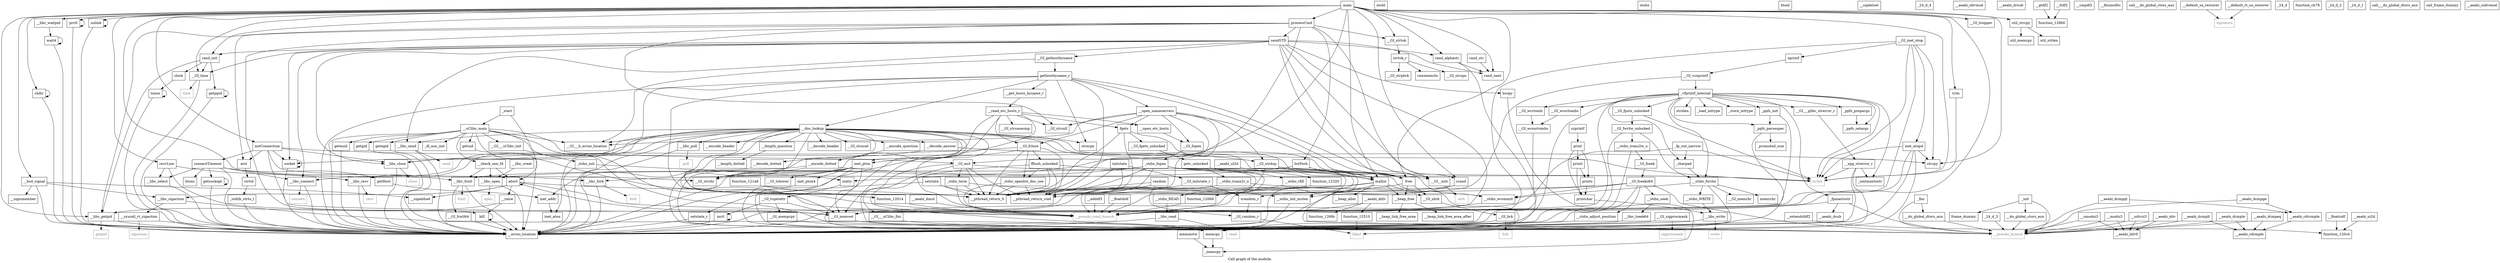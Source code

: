 digraph "Call graph of the module." {
  label="Call graph of the module.";
  node [shape=record];

  Node___libc_fcntl [label="{__libc_fcntl}"];
  Node___GI_fcntl64 [label="{__GI_fcntl64}"];
  Node___GI_random_r [label="{__GI_random_r}"];
  Node___libc_connect [label="{__libc_connect}"];
  Node_bcopy [label="{bcopy}"];
  Node_getsockopt [label="{getsockopt}"];
  Node___GI__exit [label="{__GI__exit}"];
  Node_chdir [label="{chdir}"];
  Node_memcpy [label="{memcpy}"];
  Node___GI_brk [label="{__GI_brk}"];
  Node___libc_close [label="{__libc_close}"];
  Node_ntohl [label="{ntohl}"];
  Node_abort [label="{abort}"];
  Node___libc_fork [label="{__libc_fork}"];
  Node___GI_exit [label="{__GI_exit}"];
  Node___GI___uClibc_fini [label="{__GI___uClibc_fini}"];
  Node___pthread_return_0 [label="{__pthread_return_0}"];
  Node___GI_initstate_r [label="{__GI_initstate_r}"];
  Node___libc_recv [label="{__libc_recv}"];
  Node___libc_getpid [label="{__libc_getpid}"];
  Node_getppid [label="{getppid}"];
  Node_ntohs [label="{ntohs}"];
  Node___libc_send [label="{__libc_send}"];
  Node_socket [label="{socket}"];
  Node___GI_memset [label="{__GI_memset}"];
  Node_random [label="{random}"];
  Node_kill [label="{kill}"];
  Node_prctl [label="{prctl}"];
  Node_srandom_r [label="{srandom_r}"];
  Node___libc_select [label="{__libc_select}"];
  Node___bsd_signal [label="{__bsd_signal}"];
  Node___GI_time [label="{__GI_time}"];
  Node_unlink [label="{unlink}"];
  Node_strcpy [label="{strcpy}"];
  Node___sigismember [label="{__sigismember}"];
  Node_htonl [label="{htonl}"];
  Node___libc_waitpid [label="{__libc_waitpid}"];
  Node___libc_write [label="{__libc_write}"];
  Node___sigaddset [label="{__sigaddset}"];
  Node___sigdelset [label="{__sigdelset}"];
  Node___GI_strcoll [label="{__GI_strcoll}"];
  Node_malloc [label="{malloc}"];
  Node___GI_toupper [label="{__GI_toupper}"];
  Node___errno_location [label="{__errno_location}"];
  Node_free [label="{free}"];
  Node_strlen [color="gray50", fontcolor="gray50", label="{strlen}"];
  Node___heap_alloc [label="{__heap_alloc}"];
  Node__stdlib_strto_l [label="{_stdlib_strto_l}"];
  Node___heap_link_free_area [label="{__heap_link_free_area}"];
  Node_setstate [label="{setstate}"];
  Node_htons [label="{htons}"];
  Node_inet_addr [label="{inet_addr}"];
  Node_initstate [label="{initstate}"];
  Node_srand [label="{srand}"];
  Node___GI_gethostbyname [label="{__GI_gethostbyname}"];
  Node_clock [label="{clock}"];
  Node__24_d_4 [label="{_24_d_4}"];
  Node__24_d_3 [label="{_24_d_3}"];
  Node___GI_strtok [label="{__GI_strtok}"];
  Node___heap_link_free_area_after [label="{__heap_link_free_area_after}"];
  Node___GI_strchr [label="{__GI_strchr}"];
  Node___heap_free [label="{__heap_free}"];
  Node_setstate_r [label="{setstate_r}"];
  Node_gethostbyname_r [label="{gethostbyname_r}"];
  Node_memrchr [label="{memrchr}"];
  Node___libc_read [label="{__libc_read}"];
  Node___GI_fseek [label="{__GI_fseek}"];
  Node___GI_fseeko64 [label="{__GI_fseeko64}"];
  Node___stdio_adjust_position [label="{__stdio_adjust_position}"];
  Node___stdio_seek [label="{__stdio_seek}"];
  Node___libc_lseek64 [label="{__libc_lseek64}"];
  Node___aeabi_idiv [label="{__aeabi_idiv}"];
  Node___aeabi_idivmod [label="{__aeabi_idivmod}"];
  Node___modsi3 [label="{__modsi3}"];
  Node___aeabi_drsub [label="{__aeabi_drsub}"];
  Node___aeabi_dsub [label="{__aeabi_dsub}"];
  Node___adddf3 [label="{__adddf3}"];
  Node_function_12014 [label="{function_12014}"];
  Node_function_12068 [label="{function_12068}"];
  Node_function_120c4 [label="{function_120c4}"];
  Node_function_121a8 [label="{function_121a8}"];
  Node___aeabi_ui2d [label="{__aeabi_ui2d}"];
  Node___floatsidf [label="{__floatsidf}"];
  Node___extendsfdf2 [label="{__extendsfdf2}"];
  Node___aeabi_ul2d [label="{__aeabi_ul2d}"];
  Node___floatdidf [label="{__floatdidf}"];
  Node_function_12320 [label="{function_12320}"];
  Node___aeabi_dmul [label="{__aeabi_dmul}"];
  Node_function_12510 [label="{function_12510}"];
  Node_function_1268c [label="{function_1268c}"];
  Node___aeabi_ddiv [label="{__aeabi_ddiv}"];
  Node___gtdf2 [label="{__gtdf2}"];
  Node___ltdf2 [label="{__ltdf2}"];
  Node___cmpdf2 [label="{__cmpdf2}"];
  Node_function_128b0 [label="{function_128b0}"];
  Node___aeabi_cdrcmple [label="{__aeabi_cdrcmple}"];
  Node___aeabi_cdcmple [label="{__aeabi_cdcmple}"];
  Node___aeabi_dcmpeq [label="{__aeabi_dcmpeq}"];
  Node___aeabi_dcmplt [label="{__aeabi_dcmplt}"];
  Node___aeabi_dcmple [label="{__aeabi_dcmple}"];
  Node___aeabi_dcmpge [label="{__aeabi_dcmpge}"];
  Node___aeabi_dcmpgt [label="{__aeabi_dcmpgt}"];
  Node___fixunsdfsi [label="{__fixunsdfsi}"];
  Node___do_global_ctors_aux [label="{__do_global_ctors_aux}"];
  Node_call___do_global_ctors_aux [label="{call___do_global_ctors_aux}"];
  Node__fini [label="{_fini}"];
  Node_fcntl [color="gray50", fontcolor="gray50", label="{fcntl}"];
  Node_exit [color="gray50", fontcolor="gray50", label="{exit}"];
  Node_close [color="gray50", fontcolor="gray50", label="{close}"];
  Node_fork [color="gray50", fontcolor="gray50", label="{fork}"];
  Node_getpid [color="gray50", fontcolor="gray50", label="{getpid}"];
  Node_time [color="gray50", fontcolor="gray50", label="{time}"];
  Node_write [color="gray50", fontcolor="gray50", label="{write}"];
  Node_connect [color="gray50", fontcolor="gray50", label="{connect}"];
  Node_recv [color="gray50", fontcolor="gray50", label="{recv}"];
  Node_send [color="gray50", fontcolor="gray50", label="{send}"];
  Node_sigreturn [color="gray50", fontcolor="gray50", label="{sigreturn}"];
  Node_sigaction [color="gray50", fontcolor="gray50", label="{sigaction}"];
  Node_open [color="gray50", fontcolor="gray50", label="{open}"];
  Node_sigprocmask [color="gray50", fontcolor="gray50", label="{sigprocmask}"];
  Node_brk [color="gray50", fontcolor="gray50", label="{brk}"];
  Node_poll [color="gray50", fontcolor="gray50", label="{poll}"];
  Node_fabsf [color="gray50", fontcolor="gray50", label="{fabsf}"];
  Node___GI_strncat [label="{__GI_strncat}"];
  Node___GI_strspn [label="{__GI_strspn}"];
  Node___GI_strdup [label="{__GI_strdup}"];
  Node_isatty [label="{isatty}"];
  Node___GI_tcgetattr [label="{__GI_tcgetattr}"];
  Node_inet_pton4 [label="{inet_pton4}"];
  Node_inet_pton [label="{inet_pton}"];
  Node_inet_ntop4 [label="{inet_ntop4}"];
  Node___GI_inet_ntop [label="{__GI_inet_ntop}"];
  Node___encode_header [label="{__encode_header}"];
  Node___decode_header [label="{__decode_header}"];
  Node___encode_question [label="{__encode_question}"];
  Node___length_question [label="{__length_question}"];
  Node___decode_answer [label="{__decode_answer}"];
  Node___open_etc_hosts [label="{__open_etc_hosts}"];
  Node___read_etc_hosts_r [label="{__read_etc_hosts_r}"];
  Node_ioctl [label="{ioctl}"];
  Node___GI_tolower [label="{__GI_tolower}"];
  Node_sprintf [label="{sprintf}"];
  Node___GI_vsnprintf [label="{__GI_vsnprintf}"];
  Node___stdio_WRITE [label="{__stdio_WRITE}"];
  Node__charpad [label="{_charpad}"];
  Node__fp_out_narrow [label="{_fp_out_narrow}"];
  Node__ppfs_init [label="{_ppfs_init}"];
  Node__vfprintf_internal [label="{_vfprintf_internal}"];
  Node__ppfs_prepargs [label="{_ppfs_prepargs}"];
  Node__ppfs_setargs [label="{_ppfs_setargs}"];
  Node__promoted_size [label="{_promoted_size}"];
  Node__ppfs_parsespec [label="{_ppfs_parsespec}"];
  Node_getc_unlocked [label="{getc_unlocked}"];
  Node___GI_fputs_unlocked [label="{__GI_fputs_unlocked}"];
  Node___GI_fwrite_unlocked [label="{__GI_fwrite_unlocked}"];
  Node___GI_mempcpy [label="{__GI_mempcpy}"];
  Node_strnlen [label="{strnlen}"];
  Node___GI___glibc_strerror_r [label="{__GI___glibc_strerror_r}"];
  Node___xpg_strerror_r [label="{__xpg_strerror_r}"];
  Node___GI_strcasecmp [label="{__GI_strcasecmp}"];
  Node___encode_dotted [label="{__encode_dotted}"];
  Node___decode_dotted [label="{__decode_dotted}"];
  Node___length_dotted [label="{__length_dotted}"];
  Node___GI_wcrtomb [label="{__GI_wcrtomb}"];
  Node___GI_wcsrtombs [label="{__GI_wcsrtombs}"];
  Node___GI_wcsnrtombs [label="{__GI_wcsnrtombs}"];
  Node___stdio_READ [label="{__stdio_READ}"];
  Node___stdio_fwrite [label="{__stdio_fwrite}"];
  Node___stdio_rfill [label="{__stdio_rfill}"];
  Node___stdio_trans2r_o [label="{__stdio_trans2r_o}"];
  Node___stdio_trans2w_o [label="{__stdio_trans2w_o}"];
  Node__load_inttype [label="{_load_inttype}"];
  Node__store_inttype [label="{_store_inttype}"];
  Node__uintmaxtostr [label="{_uintmaxtostr}"];
  Node__fpmaxtostr [label="{_fpmaxtostr}"];
  Node__24_d [label="{_24_d}"];
  Node___GI_memchr [label="{__GI_memchr}"];
  Node___libc_creat [label="{__libc_creat}"];
  Node___GI_sbrk [label="{__GI_sbrk}"];
  Node__dl_aux_init [label="{_dl_aux_init}"];
  Node___GI_sigprocmask [label="{__GI_sigprocmask}"];
  Node_times [label="{times}"];
  Node_wait4 [label="{wait4}"];
  Node___GI___h_errno_location [label="{__GI___h_errno_location}"];
  Node__memcpy [label="{_memcpy}"];
  Node_function_cb78 [label="{function_cb78}"];
  Node_memmove [label="{memmove}"];
  Node_strncpy [label="{strncpy}"];
  Node_strtok_r [label="{strtok_r}"];
  Node___GI_strpbrk [label="{__GI_strpbrk}"];
  Node_inet_aton [label="{inet_aton}"];
  Node___dns_lookup [label="{__dns_lookup}"];
  Node__24_d_2 [label="{_24_d_2}"];
  Node___open_nameservers [label="{__open_nameservers}"];
  Node___get_hosts_byname_r [label="{__get_hosts_byname_r}"];
  Node___raise [label="{__raise}"];
  Node_read [color="gray50", fontcolor="gray50", label="{read}"];
  Node___libc_poll [label="{__libc_poll}"];
  Node___GI_fclose [label="{__GI_fclose}"];
  Node___GI_fopen [label="{__GI_fopen}"];
  Node__stdio_fopen [label="{_stdio_fopen}"];
  Node__24_d_1 [label="{_24_d_1}"];
  Node__stdio_init [label="{_stdio_init}"];
  Node___stdio_init_mutex [label="{__stdio_init_mutex}"];
  Node__stdio_term [label="{_stdio_term}"];
  Node___stdio_wcommit [label="{__stdio_wcommit}"];
  Node_fgets [label="{fgets}"];
  Node__stdio_openlist_dec_use [label="{_stdio_openlist_dec_use}"];
  Node_fflush_unlocked [label="{fflush_unlocked}"];
  Node___GI_fgets_unlocked [label="{__GI_fgets_unlocked}"];
  Node_rawmemchr [label="{rawmemchr}"];
  Node___pthread_return_void [label="{__pthread_return_void}"];
  Node___check_one_fd [label="{__check_one_fd}"];
  Node___GI___uClibc_init [label="{__GI___uClibc_init}"];
  Node___uClibc_main [label="{__uClibc_main}"];
  Node___libc_sigaction [label="{__libc_sigaction}"];
  Node___default_sa_restorer [label="{__default_sa_restorer}"];
  Node___default_rt_sa_restorer [label="{__default_rt_sa_restorer}"];
  Node___syscall_rt_sigaction [label="{__syscall_rt_sigaction}"];
  Node_getegid [label="{getegid}"];
  Node_geteuid [label="{geteuid}"];
  Node_getgid [label="{getgid}"];
  Node_getuid [label="{getuid}"];
  Node___libc_open [label="{__libc_open}"];
  Node_atol [label="{atol}"];
  Node_strtol [label="{strtol}"];
  Node___pseudo_branch [color="gray50", fontcolor="gray50", label="{__pseudo_branch}"];
  Node___pseudo_cond_branch [color="gray50", fontcolor="gray50", label="{__pseudo_cond_branch}"];
  Node__init [label="{_init}"];
  Node___do_global_dtors_aux [label="{__do_global_dtors_aux}"];
  Node_call___do_global_dtors_aux [label="{call___do_global_dtors_aux}"];
  Node_frame_dummy [label="{frame_dummy}"];
  Node_call_frame_dummy [label="{call_frame_dummy}"];
  Node__start [label="{_start}"];
  Node_rand_init [label="{rand_init}"];
  Node_rand_next [label="{rand_next}"];
  Node_rand_str [label="{rand_str}"];
  Node_rand_alphastr [label="{rand_alphastr}"];
  Node_util_strlen [label="{util_strlen}"];
  Node_util_memcpy [label="{util_memcpy}"];
  Node_util_strcpy [label="{util_strcpy}"];
  Node_printchar [label="{printchar}"];
  Node_prints [label="{prints}"];
  Node_printi [label="{printi}"];
  Node_print [label="{print}"];
  Node_szprintf [label="{szprintf}"];
  Node_trim [label="{trim}"];
  Node_getHost [label="{getHost}"];
  Node_recvLine [label="{recvLine}"];
  Node_connectTimeout [label="{connectTimeout}"];
  Node_listFork [label="{listFork}"];
  Node_sendSTD [label="{sendSTD}"];
  Node_processCmd [label="{processCmd}"];
  Node_initConnection [label="{initConnection}"];
  Node_main [label="{main}"];
  Node___udivsi3 [label="{__udivsi3}"];
  Node___aeabi_uidivmod [label="{__aeabi_uidivmod}"];
  Node___umodsi3 [label="{__umodsi3}"];
  Node___aeabi_ldiv0 [label="{__aeabi_ldiv0}"];
  Node___libc_fcntl -> Node___GI_fcntl64;
  Node___libc_fcntl -> Node___errno_location;
  Node___libc_fcntl -> Node_fcntl;
  Node___GI_fcntl64 -> Node___errno_location;
  Node___GI_random_r -> Node_fabsf;
  Node___libc_connect -> Node___errno_location;
  Node___libc_connect -> Node_connect;
  Node_bcopy -> Node__memcpy;
  Node_getsockopt -> Node_getsockopt;
  Node_getsockopt -> Node___errno_location;
  Node___GI__exit -> Node_exit;
  Node_chdir -> Node_chdir;
  Node_chdir -> Node___errno_location;
  Node_memcpy -> Node__memcpy;
  Node___GI_brk -> Node___errno_location;
  Node___GI_brk -> Node_brk;
  Node___libc_close -> Node___errno_location;
  Node___libc_close -> Node_close;
  Node_abort -> Node_abort;
  Node_abort -> Node___pthread_return_0;
  Node_abort -> Node___GI_memset;
  Node_abort -> Node___sigaddset;
  Node_abort -> Node___raise;
  Node_abort -> Node___libc_sigaction;
  Node_abort -> Node___pseudo_cond_branch;
  Node___libc_fork -> Node___errno_location;
  Node___libc_fork -> Node_fork;
  Node___GI_exit -> Node___GI__exit;
  Node___GI_exit -> Node___GI___uClibc_fini;
  Node___GI_exit -> Node___pthread_return_0;
  Node___GI_exit -> Node__stdio_term;
  Node___GI_exit -> Node___pthread_return_void;
  Node___GI_exit -> Node___pseudo_branch;
  Node___GI___uClibc_fini -> Node___pseudo_branch;
  Node___GI_initstate_r -> Node_srandom_r;
  Node___GI_initstate_r -> Node___errno_location;
  Node___libc_recv -> Node___errno_location;
  Node___libc_recv -> Node_recv;
  Node___libc_getpid -> Node___errno_location;
  Node___libc_getpid -> Node_getpid;
  Node_getppid -> Node_getppid;
  Node_getppid -> Node___errno_location;
  Node___libc_send -> Node___errno_location;
  Node___libc_send -> Node_send;
  Node_socket -> Node_socket;
  Node_socket -> Node___errno_location;
  Node___GI_memset -> Node___pseudo_branch;
  Node_random -> Node___GI_random_r;
  Node_random -> Node___pthread_return_0;
  Node_random -> Node___pthread_return_void;
  Node_kill -> Node_kill;
  Node_kill -> Node___errno_location;
  Node_prctl -> Node_prctl;
  Node_prctl -> Node___errno_location;
  Node_srandom_r -> Node___GI_random_r;
  Node___libc_select -> Node___errno_location;
  Node___bsd_signal -> Node___sigismember;
  Node___bsd_signal -> Node___sigaddset;
  Node___bsd_signal -> Node___errno_location;
  Node___bsd_signal -> Node___libc_sigaction;
  Node___GI_time -> Node___errno_location;
  Node___GI_time -> Node_time;
  Node_unlink -> Node_unlink;
  Node_unlink -> Node___errno_location;
  Node___libc_waitpid -> Node_wait4;
  Node___libc_write -> Node___errno_location;
  Node___libc_write -> Node_write;
  Node_malloc -> Node___pthread_return_0;
  Node_malloc -> Node___errno_location;
  Node_malloc -> Node___heap_alloc;
  Node_malloc -> Node___heap_free;
  Node_malloc -> Node___GI_sbrk;
  Node_malloc -> Node___pseudo_cond_branch;
  Node_free -> Node___pthread_return_0;
  Node_free -> Node___heap_free;
  Node_free -> Node___GI_sbrk;
  Node__stdlib_strto_l -> Node___errno_location;
  Node_setstate -> Node___pthread_return_0;
  Node_setstate -> Node_setstate_r;
  Node_setstate -> Node___pthread_return_void;
  Node_inet_addr -> Node_inet_aton;
  Node_initstate -> Node___pthread_return_0;
  Node_initstate -> Node___GI_initstate_r;
  Node_initstate -> Node___pthread_return_void;
  Node_srand -> Node___pthread_return_0;
  Node_srand -> Node_srandom_r;
  Node_srand -> Node___pthread_return_void;
  Node___GI_gethostbyname -> Node_gethostbyname_r;
  Node___GI_gethostbyname -> Node___GI___h_errno_location;
  Node_clock -> Node_times;
  Node__24_d_3 -> Node___pseudo_branch;
  Node___GI_strtok -> Node_strtok_r;
  Node___heap_free -> Node___heap_link_free_area;
  Node___heap_free -> Node___heap_link_free_area_after;
  Node_setstate_r -> Node___errno_location;
  Node_gethostbyname_r -> Node_memcpy;
  Node_gethostbyname_r -> Node___pthread_return_0;
  Node_gethostbyname_r -> Node___errno_location;
  Node_gethostbyname_r -> Node_free;
  Node_gethostbyname_r -> Node_strncpy;
  Node_gethostbyname_r -> Node_inet_aton;
  Node_gethostbyname_r -> Node___dns_lookup;
  Node_gethostbyname_r -> Node___open_nameservers;
  Node_gethostbyname_r -> Node___get_hosts_byname_r;
  Node_gethostbyname_r -> Node___pthread_return_void;
  Node___libc_read -> Node___errno_location;
  Node___libc_read -> Node_read;
  Node___GI_fseek -> Node___GI_fseeko64;
  Node___GI_fseeko64 -> Node___pthread_return_0;
  Node___GI_fseeko64 -> Node___errno_location;
  Node___GI_fseeko64 -> Node___stdio_adjust_position;
  Node___GI_fseeko64 -> Node___stdio_seek;
  Node___GI_fseeko64 -> Node___stdio_wcommit;
  Node___GI_fseeko64 -> Node___pthread_return_void;
  Node___GI_fseeko64 -> Node___pseudo_branch;
  Node___stdio_adjust_position -> Node___errno_location;
  Node___stdio_seek -> Node___libc_lseek64;
  Node___libc_lseek64 -> Node___errno_location;
  Node___aeabi_idiv -> Node___pseudo_branch;
  Node___aeabi_idiv -> Node___aeabi_ldiv0;
  Node___modsi3 -> Node___pseudo_branch;
  Node___modsi3 -> Node___aeabi_ldiv0;
  Node___adddf3 -> Node___pseudo_cond_branch;
  Node_function_12014 -> Node___pseudo_cond_branch;
  Node_function_12068 -> Node___pseudo_cond_branch;
  Node_function_121a8 -> Node_function_12014;
  Node___aeabi_ui2d -> Node_function_120c4;
  Node___floatsidf -> Node_function_120c4;
  Node___extendsfdf2 -> Node_function_120c4;
  Node___extendsfdf2 -> Node_fabsf;
  Node___aeabi_ul2d -> Node_function_12320;
  Node___floatdidf -> Node___pseudo_cond_branch;
  Node_function_12320 -> Node_function_12068;
  Node_function_12320 -> Node___pseudo_cond_branch;
  Node___aeabi_dmul -> Node___pseudo_cond_branch;
  Node_function_12510 -> Node_fabsf;
  Node___aeabi_ddiv -> Node_function_12510;
  Node___aeabi_ddiv -> Node_function_1268c;
  Node___aeabi_ddiv -> Node___pseudo_cond_branch;
  Node___gtdf2 -> Node_function_128b0;
  Node___ltdf2 -> Node_function_128b0;
  Node___aeabi_cdrcmple -> Node___aeabi_cdcmple;
  Node___aeabi_dcmpeq -> Node___aeabi_cdcmple;
  Node___aeabi_dcmpeq -> Node___pseudo_branch;
  Node___aeabi_dcmplt -> Node___aeabi_cdcmple;
  Node___aeabi_dcmplt -> Node___pseudo_branch;
  Node___aeabi_dcmple -> Node___aeabi_cdcmple;
  Node___aeabi_dcmple -> Node___pseudo_branch;
  Node___aeabi_dcmpge -> Node___aeabi_cdrcmple;
  Node___aeabi_dcmpge -> Node___pseudo_branch;
  Node___aeabi_dcmpgt -> Node___aeabi_cdrcmple;
  Node___aeabi_dcmpgt -> Node___pseudo_branch;
  Node___do_global_ctors_aux -> Node___pseudo_branch;
  Node__fini -> Node___pseudo_branch;
  Node__fini -> Node___do_global_dtors_aux;
  Node___GI_strdup -> Node_malloc;
  Node___GI_strdup -> Node_strlen;
  Node___GI_strdup -> Node___pseudo_cond_branch;
  Node_isatty -> Node___GI_tcgetattr;
  Node___GI_tcgetattr -> Node___GI_memset;
  Node___GI_tcgetattr -> Node_ioctl;
  Node___GI_tcgetattr -> Node___GI_mempcpy;
  Node_inet_pton4 -> Node_memcpy;
  Node_inet_pton -> Node_memcpy;
  Node_inet_pton -> Node___GI_memset;
  Node_inet_pton -> Node___errno_location;
  Node_inet_pton -> Node___GI_strchr;
  Node_inet_pton -> Node_inet_pton4;
  Node_inet_pton -> Node___GI_tolower;
  Node_inet_ntop4 -> Node_memcpy;
  Node_inet_ntop4 -> Node___GI_memset;
  Node_inet_ntop4 -> Node_strcpy;
  Node_inet_ntop4 -> Node___errno_location;
  Node_inet_ntop4 -> Node_strlen;
  Node___GI_inet_ntop -> Node___GI_memset;
  Node___GI_inet_ntop -> Node_strcpy;
  Node___GI_inet_ntop -> Node___errno_location;
  Node___GI_inet_ntop -> Node_strlen;
  Node___GI_inet_ntop -> Node_inet_ntop4;
  Node___GI_inet_ntop -> Node_sprintf;
  Node___encode_question -> Node___encode_dotted;
  Node___length_question -> Node___length_dotted;
  Node___decode_answer -> Node___GI_strdup;
  Node___decode_answer -> Node___decode_dotted;
  Node___open_etc_hosts -> Node___GI_fopen;
  Node___read_etc_hosts_r -> Node___GI_strcoll;
  Node___read_etc_hosts_r -> Node___errno_location;
  Node___read_etc_hosts_r -> Node___GI_strchr;
  Node___read_etc_hosts_r -> Node_inet_pton;
  Node___read_etc_hosts_r -> Node___open_etc_hosts;
  Node___read_etc_hosts_r -> Node___GI_strcasecmp;
  Node___read_etc_hosts_r -> Node___GI_fclose;
  Node___read_etc_hosts_r -> Node_fgets;
  Node_ioctl -> Node___errno_location;
  Node_ioctl -> Node_ioctl;
  Node_sprintf -> Node___GI_vsnprintf;
  Node___GI_vsnprintf -> Node__vfprintf_internal;
  Node___GI_vsnprintf -> Node___stdio_init_mutex;
  Node___stdio_WRITE -> Node___libc_write;
  Node__charpad -> Node___stdio_fwrite;
  Node__fp_out_narrow -> Node_strlen;
  Node__fp_out_narrow -> Node__charpad;
  Node__fp_out_narrow -> Node___pseudo_cond_branch;
  Node__ppfs_init -> Node___GI_memset;
  Node__ppfs_init -> Node__ppfs_parsespec;
  Node__vfprintf_internal -> Node___errno_location;
  Node__vfprintf_internal -> Node_strlen;
  Node__vfprintf_internal -> Node__charpad;
  Node__vfprintf_internal -> Node__ppfs_init;
  Node__vfprintf_internal -> Node__ppfs_prepargs;
  Node__vfprintf_internal -> Node__ppfs_setargs;
  Node__vfprintf_internal -> Node__ppfs_parsespec;
  Node__vfprintf_internal -> Node___GI_fputs_unlocked;
  Node__vfprintf_internal -> Node_strnlen;
  Node__vfprintf_internal -> Node___GI___glibc_strerror_r;
  Node__vfprintf_internal -> Node___GI_wcrtomb;
  Node__vfprintf_internal -> Node___GI_wcsrtombs;
  Node__vfprintf_internal -> Node___stdio_fwrite;
  Node__vfprintf_internal -> Node__load_inttype;
  Node__vfprintf_internal -> Node__store_inttype;
  Node__vfprintf_internal -> Node__uintmaxtostr;
  Node__vfprintf_internal -> Node__fpmaxtostr;
  Node__vfprintf_internal -> Node___pseudo_cond_branch;
  Node__ppfs_prepargs -> Node__ppfs_setargs;
  Node__ppfs_parsespec -> Node_memcpy;
  Node__ppfs_parsespec -> Node__promoted_size;
  Node_getc_unlocked -> Node___stdio_READ;
  Node_getc_unlocked -> Node___stdio_rfill;
  Node_getc_unlocked -> Node___stdio_trans2r_o;
  Node_getc_unlocked -> Node___pseudo_cond_branch;
  Node___GI_fputs_unlocked -> Node_strlen;
  Node___GI_fputs_unlocked -> Node___GI_fwrite_unlocked;
  Node___GI_fwrite_unlocked -> Node___errno_location;
  Node___GI_fwrite_unlocked -> Node___stdio_fwrite;
  Node___GI_fwrite_unlocked -> Node___stdio_trans2w_o;
  Node___GI_mempcpy -> Node_memcpy;
  Node___GI___glibc_strerror_r -> Node___xpg_strerror_r;
  Node___xpg_strerror_r -> Node_memcpy;
  Node___xpg_strerror_r -> Node___errno_location;
  Node___xpg_strerror_r -> Node_strlen;
  Node___xpg_strerror_r -> Node__uintmaxtostr;
  Node___encode_dotted -> Node_memcpy;
  Node___encode_dotted -> Node_strlen;
  Node___encode_dotted -> Node___GI_strchr;
  Node___decode_dotted -> Node_memcpy;
  Node___GI_wcrtomb -> Node___GI_wcsnrtombs;
  Node___GI_wcsrtombs -> Node___GI_wcsnrtombs;
  Node___GI_wcsnrtombs -> Node___errno_location;
  Node___stdio_READ -> Node___libc_read;
  Node___stdio_fwrite -> Node_memcpy;
  Node___stdio_fwrite -> Node_memrchr;
  Node___stdio_fwrite -> Node___stdio_WRITE;
  Node___stdio_fwrite -> Node___GI_memchr;
  Node___stdio_fwrite -> Node___stdio_wcommit;
  Node___stdio_rfill -> Node___stdio_READ;
  Node___stdio_trans2r_o -> Node___errno_location;
  Node___stdio_trans2r_o -> Node___stdio_wcommit;
  Node___stdio_trans2w_o -> Node___errno_location;
  Node___stdio_trans2w_o -> Node___GI_fseek;
  Node__fpmaxtostr -> Node___GI_memset;
  Node__fpmaxtostr -> Node___aeabi_dsub;
  Node__fpmaxtostr -> Node___pseudo_branch;
  Node___libc_creat -> Node___libc_open;
  Node___GI_sbrk -> Node___GI_brk;
  Node___GI_sigprocmask -> Node___errno_location;
  Node___GI_sigprocmask -> Node_sigprocmask;
  Node_times -> Node___errno_location;
  Node_times -> Node_times;
  Node_wait4 -> Node___errno_location;
  Node_wait4 -> Node_wait4;
  Node_memmove -> Node__memcpy;
  Node_strtok_r -> Node___GI_strspn;
  Node_strtok_r -> Node___GI_strpbrk;
  Node_strtok_r -> Node_rawmemchr;
  Node___dns_lookup -> Node___libc_connect;
  Node___dns_lookup -> Node_memcpy;
  Node___dns_lookup -> Node___libc_close;
  Node___dns_lookup -> Node___pthread_return_0;
  Node___dns_lookup -> Node___libc_recv;
  Node___dns_lookup -> Node___libc_send;
  Node___dns_lookup -> Node_socket;
  Node___dns_lookup -> Node___GI_memset;
  Node___dns_lookup -> Node_malloc;
  Node___dns_lookup -> Node___errno_location;
  Node___dns_lookup -> Node_free;
  Node___dns_lookup -> Node_strlen;
  Node___dns_lookup -> Node_inet_addr;
  Node___dns_lookup -> Node___GI_strncat;
  Node___dns_lookup -> Node_inet_pton;
  Node___dns_lookup -> Node___encode_header;
  Node___dns_lookup -> Node___decode_header;
  Node___dns_lookup -> Node___encode_question;
  Node___dns_lookup -> Node___length_question;
  Node___dns_lookup -> Node___decode_answer;
  Node___dns_lookup -> Node___GI___h_errno_location;
  Node___dns_lookup -> Node_strncpy;
  Node___dns_lookup -> Node___libc_poll;
  Node___dns_lookup -> Node___pthread_return_void;
  Node___dns_lookup -> Node___pseudo_cond_branch;
  Node___open_nameservers -> Node___pthread_return_0;
  Node___open_nameservers -> Node___GI_strcoll;
  Node___open_nameservers -> Node_free;
  Node___open_nameservers -> Node___GI_strdup;
  Node___open_nameservers -> Node___GI___h_errno_location;
  Node___open_nameservers -> Node___GI_fclose;
  Node___open_nameservers -> Node___GI_fopen;
  Node___open_nameservers -> Node_fgets;
  Node___open_nameservers -> Node___pthread_return_void;
  Node___get_hosts_byname_r -> Node___read_etc_hosts_r;
  Node___raise -> Node___libc_getpid;
  Node___raise -> Node_kill;
  Node___libc_poll -> Node___errno_location;
  Node___libc_poll -> Node_poll;
  Node___GI_fclose -> Node___libc_close;
  Node___GI_fclose -> Node___pthread_return_0;
  Node___GI_fclose -> Node__stdio_openlist_dec_use;
  Node___GI_fclose -> Node_fflush_unlocked;
  Node___GI_fclose -> Node___pthread_return_void;
  Node___GI_fclose -> Node___pseudo_cond_branch;
  Node___GI_fopen -> Node__stdio_fopen;
  Node__stdio_fopen -> Node___libc_fcntl;
  Node__stdio_fopen -> Node___pthread_return_0;
  Node__stdio_fopen -> Node_malloc;
  Node__stdio_fopen -> Node___errno_location;
  Node__stdio_fopen -> Node_free;
  Node__stdio_fopen -> Node_isatty;
  Node__stdio_fopen -> Node___stdio_init_mutex;
  Node__stdio_fopen -> Node___pthread_return_void;
  Node__stdio_fopen -> Node___libc_open;
  Node__stdio_init -> Node___errno_location;
  Node__stdio_init -> Node_isatty;
  Node___stdio_init_mutex -> Node_memcpy;
  Node__stdio_term -> Node___pthread_return_0;
  Node__stdio_term -> Node___stdio_init_mutex;
  Node__stdio_term -> Node___pseudo_cond_branch;
  Node___stdio_wcommit -> Node___pseudo_cond_branch;
  Node_fgets -> Node___pthread_return_0;
  Node_fgets -> Node___GI_fgets_unlocked;
  Node_fgets -> Node___pthread_return_void;
  Node_fgets -> Node___pseudo_branch;
  Node__stdio_openlist_dec_use -> Node___pthread_return_0;
  Node__stdio_openlist_dec_use -> Node___pthread_return_void;
  Node__stdio_openlist_dec_use -> Node___pseudo_cond_branch;
  Node_fflush_unlocked -> Node___pthread_return_0;
  Node_fflush_unlocked -> Node___stdio_wcommit;
  Node_fflush_unlocked -> Node__stdio_openlist_dec_use;
  Node_fflush_unlocked -> Node___pthread_return_void;
  Node_fflush_unlocked -> Node___pseudo_branch;
  Node___GI_fgets_unlocked -> Node_getc_unlocked;
  Node___check_one_fd -> Node___libc_fcntl;
  Node___check_one_fd -> Node_abort;
  Node___check_one_fd -> Node___libc_open;
  Node___GI___uClibc_init -> Node__stdio_init;
  Node___uClibc_main -> Node___GI_exit;
  Node___uClibc_main -> Node___GI_memset;
  Node___uClibc_main -> Node___errno_location;
  Node___uClibc_main -> Node__dl_aux_init;
  Node___uClibc_main -> Node___GI___h_errno_location;
  Node___uClibc_main -> Node___check_one_fd;
  Node___uClibc_main -> Node___GI___uClibc_init;
  Node___uClibc_main -> Node_getegid;
  Node___uClibc_main -> Node_geteuid;
  Node___uClibc_main -> Node_getgid;
  Node___uClibc_main -> Node_getuid;
  Node___uClibc_main -> Node___pseudo_branch;
  Node___uClibc_main -> Node___pseudo_cond_branch;
  Node___libc_sigaction -> Node_memcpy;
  Node___libc_sigaction -> Node___syscall_rt_sigaction;
  Node___default_sa_restorer -> Node_sigreturn;
  Node___default_rt_sa_restorer -> Node_sigreturn;
  Node___syscall_rt_sigaction -> Node___errno_location;
  Node___syscall_rt_sigaction -> Node_sigaction;
  Node_getegid -> Node___errno_location;
  Node_geteuid -> Node___errno_location;
  Node_getgid -> Node___errno_location;
  Node_getuid -> Node___errno_location;
  Node___libc_open -> Node___errno_location;
  Node___libc_open -> Node_open;
  Node_atol -> Node_strtol;
  Node_strtol -> Node__stdlib_strto_l;
  Node__init -> Node___do_global_ctors_aux;
  Node__init -> Node___pseudo_branch;
  Node__init -> Node_frame_dummy;
  Node___do_global_dtors_aux -> Node___pseudo_branch;
  Node__start -> Node_abort;
  Node__start -> Node___uClibc_main;
  Node_rand_init -> Node___libc_getpid;
  Node_rand_init -> Node_getppid;
  Node_rand_init -> Node___GI_time;
  Node_rand_init -> Node_clock;
  Node_rand_str -> Node_rand_next;
  Node_rand_alphastr -> Node_memcpy;
  Node_rand_alphastr -> Node_rand_next;
  Node_util_strcpy -> Node_util_strlen;
  Node_util_strcpy -> Node_util_memcpy;
  Node_printchar -> Node___libc_write;
  Node_prints -> Node_printchar;
  Node_printi -> Node_printchar;
  Node_printi -> Node_prints;
  Node_print -> Node_printchar;
  Node_print -> Node_prints;
  Node_print -> Node_printi;
  Node_szprintf -> Node_print;
  Node_trim -> Node_strlen;
  Node_getHost -> Node_inet_addr;
  Node_recvLine -> Node___libc_recv;
  Node_recvLine -> Node___GI_memset;
  Node_recvLine -> Node___libc_select;
  Node_connectTimeout -> Node___libc_fcntl;
  Node_connectTimeout -> Node___libc_connect;
  Node_connectTimeout -> Node_getsockopt;
  Node_connectTimeout -> Node___libc_select;
  Node_connectTimeout -> Node___errno_location;
  Node_connectTimeout -> Node_htons;
  Node_connectTimeout -> Node_getHost;
  Node_listFork -> Node___libc_fork;
  Node_listFork -> Node_malloc;
  Node_listFork -> Node_free;
  Node_sendSTD -> Node___libc_connect;
  Node_sendSTD -> Node_bcopy;
  Node_sendSTD -> Node___GI__exit;
  Node_sendSTD -> Node___libc_close;
  Node_sendSTD -> Node___libc_send;
  Node_sendSTD -> Node_socket;
  Node_sendSTD -> Node___GI_memset;
  Node_sendSTD -> Node___GI_time;
  Node_sendSTD -> Node_free;
  Node_sendSTD -> Node_srand;
  Node_sendSTD -> Node___GI_gethostbyname;
  Node_sendSTD -> Node_rand_init;
  Node_sendSTD -> Node_rand_next;
  Node_sendSTD -> Node_rand_alphastr;
  Node_processCmd -> Node___GI__exit;
  Node_processCmd -> Node___libc_getpid;
  Node_processCmd -> Node_kill;
  Node_processCmd -> Node___GI_strcoll;
  Node_processCmd -> Node___GI_strtok;
  Node_processCmd -> Node___GI_strchr;
  Node_processCmd -> Node_atol;
  Node_processCmd -> Node_listFork;
  Node_processCmd -> Node_sendSTD;
  Node_initConnection -> Node___libc_close;
  Node_initConnection -> Node_socket;
  Node_initConnection -> Node___GI_memset;
  Node_initConnection -> Node_strcpy;
  Node_initConnection -> Node___GI_strchr;
  Node_initConnection -> Node_atol;
  Node_initConnection -> Node_connectTimeout;
  Node_main -> Node_chdir;
  Node_main -> Node___libc_fork;
  Node_main -> Node___GI_exit;
  Node_main -> Node___libc_getpid;
  Node_main -> Node___GI_memset;
  Node_main -> Node_prctl;
  Node_main -> Node___bsd_signal;
  Node_main -> Node___GI_time;
  Node_main -> Node_unlink;
  Node_main -> Node_strcpy;
  Node_main -> Node___libc_waitpid;
  Node_main -> Node_malloc;
  Node_main -> Node___GI_toupper;
  Node_main -> Node_free;
  Node_main -> Node_strlen;
  Node_main -> Node_srand;
  Node_main -> Node___GI_strtok;
  Node_main -> Node_rand_init;
  Node_main -> Node_rand_next;
  Node_main -> Node_rand_alphastr;
  Node_main -> Node_util_strcpy;
  Node_main -> Node_trim;
  Node_main -> Node_recvLine;
  Node_main -> Node_processCmd;
  Node_main -> Node_initConnection;
  Node___udivsi3 -> Node___pseudo_branch;
  Node___udivsi3 -> Node___aeabi_ldiv0;
  Node___umodsi3 -> Node___pseudo_branch;
  Node___umodsi3 -> Node___aeabi_ldiv0;
}

